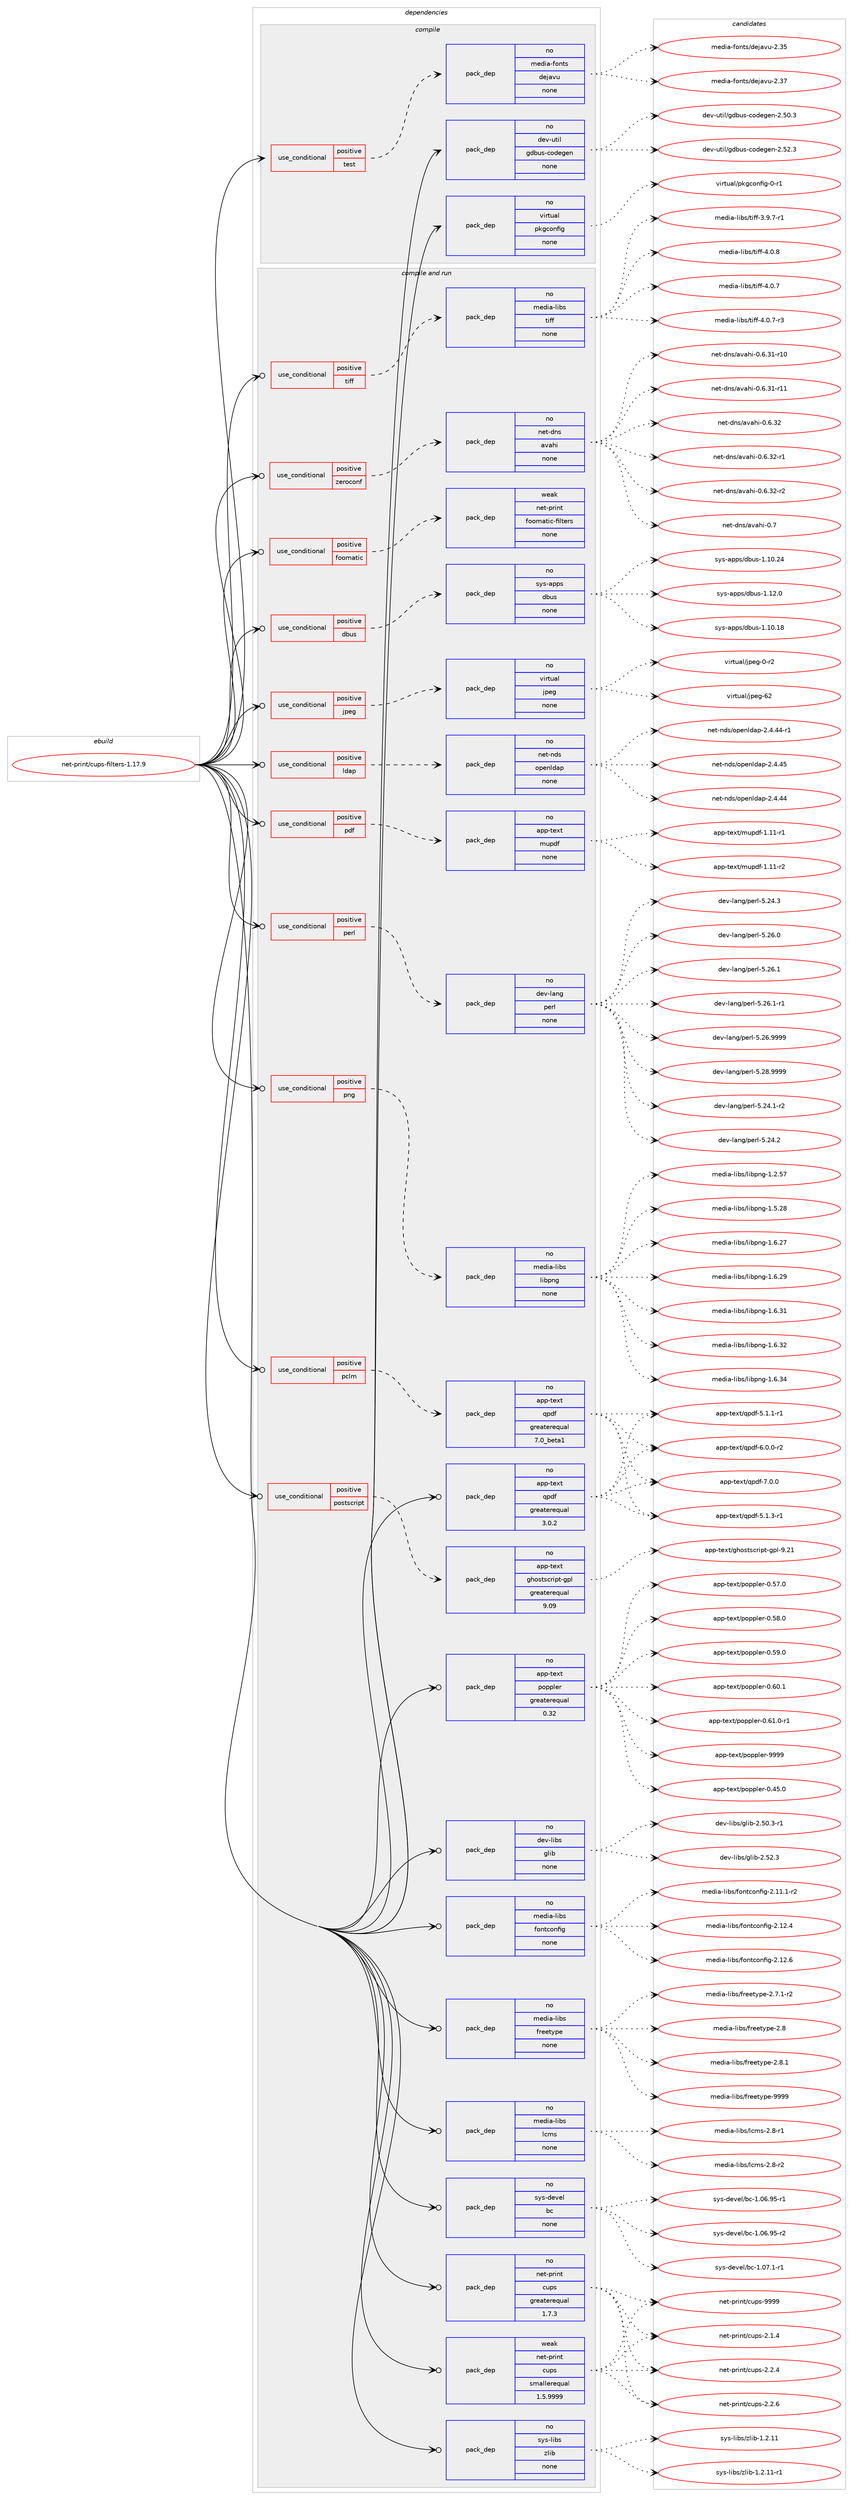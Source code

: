 digraph prolog {

# *************
# Graph options
# *************

newrank=true;
concentrate=true;
compound=true;
graph [rankdir=LR,fontname=Helvetica,fontsize=10,ranksep=1.5];#, ranksep=2.5, nodesep=0.2];
edge  [arrowhead=vee];
node  [fontname=Helvetica,fontsize=10];

# **********
# The ebuild
# **********

subgraph cluster_leftcol {
color=gray;
rank=same;
label=<<i>ebuild</i>>;
id [label="net-print/cups-filters-1.17.9", color=red, width=4, href="../net-print/cups-filters-1.17.9.svg"];
}

# ****************
# The dependencies
# ****************

subgraph cluster_midcol {
color=gray;
label=<<i>dependencies</i>>;
subgraph cluster_compile {
fillcolor="#eeeeee";
style=filled;
label=<<i>compile</i>>;
subgraph cond107614 {
dependency435736 [label=<<TABLE BORDER="0" CELLBORDER="1" CELLSPACING="0" CELLPADDING="4"><TR><TD ROWSPAN="3" CELLPADDING="10">use_conditional</TD></TR><TR><TD>positive</TD></TR><TR><TD>test</TD></TR></TABLE>>, shape=none, color=red];
subgraph pack320607 {
dependency435737 [label=<<TABLE BORDER="0" CELLBORDER="1" CELLSPACING="0" CELLPADDING="4" WIDTH="220"><TR><TD ROWSPAN="6" CELLPADDING="30">pack_dep</TD></TR><TR><TD WIDTH="110">no</TD></TR><TR><TD>media-fonts</TD></TR><TR><TD>dejavu</TD></TR><TR><TD>none</TD></TR><TR><TD></TD></TR></TABLE>>, shape=none, color=blue];
}
dependency435736:e -> dependency435737:w [weight=20,style="dashed",arrowhead="vee"];
}
id:e -> dependency435736:w [weight=20,style="solid",arrowhead="vee"];
subgraph pack320608 {
dependency435738 [label=<<TABLE BORDER="0" CELLBORDER="1" CELLSPACING="0" CELLPADDING="4" WIDTH="220"><TR><TD ROWSPAN="6" CELLPADDING="30">pack_dep</TD></TR><TR><TD WIDTH="110">no</TD></TR><TR><TD>dev-util</TD></TR><TR><TD>gdbus-codegen</TD></TR><TR><TD>none</TD></TR><TR><TD></TD></TR></TABLE>>, shape=none, color=blue];
}
id:e -> dependency435738:w [weight=20,style="solid",arrowhead="vee"];
subgraph pack320609 {
dependency435739 [label=<<TABLE BORDER="0" CELLBORDER="1" CELLSPACING="0" CELLPADDING="4" WIDTH="220"><TR><TD ROWSPAN="6" CELLPADDING="30">pack_dep</TD></TR><TR><TD WIDTH="110">no</TD></TR><TR><TD>virtual</TD></TR><TR><TD>pkgconfig</TD></TR><TR><TD>none</TD></TR><TR><TD></TD></TR></TABLE>>, shape=none, color=blue];
}
id:e -> dependency435739:w [weight=20,style="solid",arrowhead="vee"];
}
subgraph cluster_compileandrun {
fillcolor="#eeeeee";
style=filled;
label=<<i>compile and run</i>>;
subgraph cond107615 {
dependency435740 [label=<<TABLE BORDER="0" CELLBORDER="1" CELLSPACING="0" CELLPADDING="4"><TR><TD ROWSPAN="3" CELLPADDING="10">use_conditional</TD></TR><TR><TD>positive</TD></TR><TR><TD>dbus</TD></TR></TABLE>>, shape=none, color=red];
subgraph pack320610 {
dependency435741 [label=<<TABLE BORDER="0" CELLBORDER="1" CELLSPACING="0" CELLPADDING="4" WIDTH="220"><TR><TD ROWSPAN="6" CELLPADDING="30">pack_dep</TD></TR><TR><TD WIDTH="110">no</TD></TR><TR><TD>sys-apps</TD></TR><TR><TD>dbus</TD></TR><TR><TD>none</TD></TR><TR><TD></TD></TR></TABLE>>, shape=none, color=blue];
}
dependency435740:e -> dependency435741:w [weight=20,style="dashed",arrowhead="vee"];
}
id:e -> dependency435740:w [weight=20,style="solid",arrowhead="odotvee"];
subgraph cond107616 {
dependency435742 [label=<<TABLE BORDER="0" CELLBORDER="1" CELLSPACING="0" CELLPADDING="4"><TR><TD ROWSPAN="3" CELLPADDING="10">use_conditional</TD></TR><TR><TD>positive</TD></TR><TR><TD>foomatic</TD></TR></TABLE>>, shape=none, color=red];
subgraph pack320611 {
dependency435743 [label=<<TABLE BORDER="0" CELLBORDER="1" CELLSPACING="0" CELLPADDING="4" WIDTH="220"><TR><TD ROWSPAN="6" CELLPADDING="30">pack_dep</TD></TR><TR><TD WIDTH="110">weak</TD></TR><TR><TD>net-print</TD></TR><TR><TD>foomatic-filters</TD></TR><TR><TD>none</TD></TR><TR><TD></TD></TR></TABLE>>, shape=none, color=blue];
}
dependency435742:e -> dependency435743:w [weight=20,style="dashed",arrowhead="vee"];
}
id:e -> dependency435742:w [weight=20,style="solid",arrowhead="odotvee"];
subgraph cond107617 {
dependency435744 [label=<<TABLE BORDER="0" CELLBORDER="1" CELLSPACING="0" CELLPADDING="4"><TR><TD ROWSPAN="3" CELLPADDING="10">use_conditional</TD></TR><TR><TD>positive</TD></TR><TR><TD>jpeg</TD></TR></TABLE>>, shape=none, color=red];
subgraph pack320612 {
dependency435745 [label=<<TABLE BORDER="0" CELLBORDER="1" CELLSPACING="0" CELLPADDING="4" WIDTH="220"><TR><TD ROWSPAN="6" CELLPADDING="30">pack_dep</TD></TR><TR><TD WIDTH="110">no</TD></TR><TR><TD>virtual</TD></TR><TR><TD>jpeg</TD></TR><TR><TD>none</TD></TR><TR><TD></TD></TR></TABLE>>, shape=none, color=blue];
}
dependency435744:e -> dependency435745:w [weight=20,style="dashed",arrowhead="vee"];
}
id:e -> dependency435744:w [weight=20,style="solid",arrowhead="odotvee"];
subgraph cond107618 {
dependency435746 [label=<<TABLE BORDER="0" CELLBORDER="1" CELLSPACING="0" CELLPADDING="4"><TR><TD ROWSPAN="3" CELLPADDING="10">use_conditional</TD></TR><TR><TD>positive</TD></TR><TR><TD>ldap</TD></TR></TABLE>>, shape=none, color=red];
subgraph pack320613 {
dependency435747 [label=<<TABLE BORDER="0" CELLBORDER="1" CELLSPACING="0" CELLPADDING="4" WIDTH="220"><TR><TD ROWSPAN="6" CELLPADDING="30">pack_dep</TD></TR><TR><TD WIDTH="110">no</TD></TR><TR><TD>net-nds</TD></TR><TR><TD>openldap</TD></TR><TR><TD>none</TD></TR><TR><TD></TD></TR></TABLE>>, shape=none, color=blue];
}
dependency435746:e -> dependency435747:w [weight=20,style="dashed",arrowhead="vee"];
}
id:e -> dependency435746:w [weight=20,style="solid",arrowhead="odotvee"];
subgraph cond107619 {
dependency435748 [label=<<TABLE BORDER="0" CELLBORDER="1" CELLSPACING="0" CELLPADDING="4"><TR><TD ROWSPAN="3" CELLPADDING="10">use_conditional</TD></TR><TR><TD>positive</TD></TR><TR><TD>pclm</TD></TR></TABLE>>, shape=none, color=red];
subgraph pack320614 {
dependency435749 [label=<<TABLE BORDER="0" CELLBORDER="1" CELLSPACING="0" CELLPADDING="4" WIDTH="220"><TR><TD ROWSPAN="6" CELLPADDING="30">pack_dep</TD></TR><TR><TD WIDTH="110">no</TD></TR><TR><TD>app-text</TD></TR><TR><TD>qpdf</TD></TR><TR><TD>greaterequal</TD></TR><TR><TD>7.0_beta1</TD></TR></TABLE>>, shape=none, color=blue];
}
dependency435748:e -> dependency435749:w [weight=20,style="dashed",arrowhead="vee"];
}
id:e -> dependency435748:w [weight=20,style="solid",arrowhead="odotvee"];
subgraph cond107620 {
dependency435750 [label=<<TABLE BORDER="0" CELLBORDER="1" CELLSPACING="0" CELLPADDING="4"><TR><TD ROWSPAN="3" CELLPADDING="10">use_conditional</TD></TR><TR><TD>positive</TD></TR><TR><TD>pdf</TD></TR></TABLE>>, shape=none, color=red];
subgraph pack320615 {
dependency435751 [label=<<TABLE BORDER="0" CELLBORDER="1" CELLSPACING="0" CELLPADDING="4" WIDTH="220"><TR><TD ROWSPAN="6" CELLPADDING="30">pack_dep</TD></TR><TR><TD WIDTH="110">no</TD></TR><TR><TD>app-text</TD></TR><TR><TD>mupdf</TD></TR><TR><TD>none</TD></TR><TR><TD></TD></TR></TABLE>>, shape=none, color=blue];
}
dependency435750:e -> dependency435751:w [weight=20,style="dashed",arrowhead="vee"];
}
id:e -> dependency435750:w [weight=20,style="solid",arrowhead="odotvee"];
subgraph cond107621 {
dependency435752 [label=<<TABLE BORDER="0" CELLBORDER="1" CELLSPACING="0" CELLPADDING="4"><TR><TD ROWSPAN="3" CELLPADDING="10">use_conditional</TD></TR><TR><TD>positive</TD></TR><TR><TD>perl</TD></TR></TABLE>>, shape=none, color=red];
subgraph pack320616 {
dependency435753 [label=<<TABLE BORDER="0" CELLBORDER="1" CELLSPACING="0" CELLPADDING="4" WIDTH="220"><TR><TD ROWSPAN="6" CELLPADDING="30">pack_dep</TD></TR><TR><TD WIDTH="110">no</TD></TR><TR><TD>dev-lang</TD></TR><TR><TD>perl</TD></TR><TR><TD>none</TD></TR><TR><TD></TD></TR></TABLE>>, shape=none, color=blue];
}
dependency435752:e -> dependency435753:w [weight=20,style="dashed",arrowhead="vee"];
}
id:e -> dependency435752:w [weight=20,style="solid",arrowhead="odotvee"];
subgraph cond107622 {
dependency435754 [label=<<TABLE BORDER="0" CELLBORDER="1" CELLSPACING="0" CELLPADDING="4"><TR><TD ROWSPAN="3" CELLPADDING="10">use_conditional</TD></TR><TR><TD>positive</TD></TR><TR><TD>png</TD></TR></TABLE>>, shape=none, color=red];
subgraph pack320617 {
dependency435755 [label=<<TABLE BORDER="0" CELLBORDER="1" CELLSPACING="0" CELLPADDING="4" WIDTH="220"><TR><TD ROWSPAN="6" CELLPADDING="30">pack_dep</TD></TR><TR><TD WIDTH="110">no</TD></TR><TR><TD>media-libs</TD></TR><TR><TD>libpng</TD></TR><TR><TD>none</TD></TR><TR><TD></TD></TR></TABLE>>, shape=none, color=blue];
}
dependency435754:e -> dependency435755:w [weight=20,style="dashed",arrowhead="vee"];
}
id:e -> dependency435754:w [weight=20,style="solid",arrowhead="odotvee"];
subgraph cond107623 {
dependency435756 [label=<<TABLE BORDER="0" CELLBORDER="1" CELLSPACING="0" CELLPADDING="4"><TR><TD ROWSPAN="3" CELLPADDING="10">use_conditional</TD></TR><TR><TD>positive</TD></TR><TR><TD>postscript</TD></TR></TABLE>>, shape=none, color=red];
subgraph pack320618 {
dependency435757 [label=<<TABLE BORDER="0" CELLBORDER="1" CELLSPACING="0" CELLPADDING="4" WIDTH="220"><TR><TD ROWSPAN="6" CELLPADDING="30">pack_dep</TD></TR><TR><TD WIDTH="110">no</TD></TR><TR><TD>app-text</TD></TR><TR><TD>ghostscript-gpl</TD></TR><TR><TD>greaterequal</TD></TR><TR><TD>9.09</TD></TR></TABLE>>, shape=none, color=blue];
}
dependency435756:e -> dependency435757:w [weight=20,style="dashed",arrowhead="vee"];
}
id:e -> dependency435756:w [weight=20,style="solid",arrowhead="odotvee"];
subgraph cond107624 {
dependency435758 [label=<<TABLE BORDER="0" CELLBORDER="1" CELLSPACING="0" CELLPADDING="4"><TR><TD ROWSPAN="3" CELLPADDING="10">use_conditional</TD></TR><TR><TD>positive</TD></TR><TR><TD>tiff</TD></TR></TABLE>>, shape=none, color=red];
subgraph pack320619 {
dependency435759 [label=<<TABLE BORDER="0" CELLBORDER="1" CELLSPACING="0" CELLPADDING="4" WIDTH="220"><TR><TD ROWSPAN="6" CELLPADDING="30">pack_dep</TD></TR><TR><TD WIDTH="110">no</TD></TR><TR><TD>media-libs</TD></TR><TR><TD>tiff</TD></TR><TR><TD>none</TD></TR><TR><TD></TD></TR></TABLE>>, shape=none, color=blue];
}
dependency435758:e -> dependency435759:w [weight=20,style="dashed",arrowhead="vee"];
}
id:e -> dependency435758:w [weight=20,style="solid",arrowhead="odotvee"];
subgraph cond107625 {
dependency435760 [label=<<TABLE BORDER="0" CELLBORDER="1" CELLSPACING="0" CELLPADDING="4"><TR><TD ROWSPAN="3" CELLPADDING="10">use_conditional</TD></TR><TR><TD>positive</TD></TR><TR><TD>zeroconf</TD></TR></TABLE>>, shape=none, color=red];
subgraph pack320620 {
dependency435761 [label=<<TABLE BORDER="0" CELLBORDER="1" CELLSPACING="0" CELLPADDING="4" WIDTH="220"><TR><TD ROWSPAN="6" CELLPADDING="30">pack_dep</TD></TR><TR><TD WIDTH="110">no</TD></TR><TR><TD>net-dns</TD></TR><TR><TD>avahi</TD></TR><TR><TD>none</TD></TR><TR><TD></TD></TR></TABLE>>, shape=none, color=blue];
}
dependency435760:e -> dependency435761:w [weight=20,style="dashed",arrowhead="vee"];
}
id:e -> dependency435760:w [weight=20,style="solid",arrowhead="odotvee"];
subgraph pack320621 {
dependency435762 [label=<<TABLE BORDER="0" CELLBORDER="1" CELLSPACING="0" CELLPADDING="4" WIDTH="220"><TR><TD ROWSPAN="6" CELLPADDING="30">pack_dep</TD></TR><TR><TD WIDTH="110">no</TD></TR><TR><TD>app-text</TD></TR><TR><TD>poppler</TD></TR><TR><TD>greaterequal</TD></TR><TR><TD>0.32</TD></TR></TABLE>>, shape=none, color=blue];
}
id:e -> dependency435762:w [weight=20,style="solid",arrowhead="odotvee"];
subgraph pack320622 {
dependency435763 [label=<<TABLE BORDER="0" CELLBORDER="1" CELLSPACING="0" CELLPADDING="4" WIDTH="220"><TR><TD ROWSPAN="6" CELLPADDING="30">pack_dep</TD></TR><TR><TD WIDTH="110">no</TD></TR><TR><TD>app-text</TD></TR><TR><TD>qpdf</TD></TR><TR><TD>greaterequal</TD></TR><TR><TD>3.0.2</TD></TR></TABLE>>, shape=none, color=blue];
}
id:e -> dependency435763:w [weight=20,style="solid",arrowhead="odotvee"];
subgraph pack320623 {
dependency435764 [label=<<TABLE BORDER="0" CELLBORDER="1" CELLSPACING="0" CELLPADDING="4" WIDTH="220"><TR><TD ROWSPAN="6" CELLPADDING="30">pack_dep</TD></TR><TR><TD WIDTH="110">no</TD></TR><TR><TD>dev-libs</TD></TR><TR><TD>glib</TD></TR><TR><TD>none</TD></TR><TR><TD></TD></TR></TABLE>>, shape=none, color=blue];
}
id:e -> dependency435764:w [weight=20,style="solid",arrowhead="odotvee"];
subgraph pack320624 {
dependency435765 [label=<<TABLE BORDER="0" CELLBORDER="1" CELLSPACING="0" CELLPADDING="4" WIDTH="220"><TR><TD ROWSPAN="6" CELLPADDING="30">pack_dep</TD></TR><TR><TD WIDTH="110">no</TD></TR><TR><TD>media-libs</TD></TR><TR><TD>fontconfig</TD></TR><TR><TD>none</TD></TR><TR><TD></TD></TR></TABLE>>, shape=none, color=blue];
}
id:e -> dependency435765:w [weight=20,style="solid",arrowhead="odotvee"];
subgraph pack320625 {
dependency435766 [label=<<TABLE BORDER="0" CELLBORDER="1" CELLSPACING="0" CELLPADDING="4" WIDTH="220"><TR><TD ROWSPAN="6" CELLPADDING="30">pack_dep</TD></TR><TR><TD WIDTH="110">no</TD></TR><TR><TD>media-libs</TD></TR><TR><TD>freetype</TD></TR><TR><TD>none</TD></TR><TR><TD></TD></TR></TABLE>>, shape=none, color=blue];
}
id:e -> dependency435766:w [weight=20,style="solid",arrowhead="odotvee"];
subgraph pack320626 {
dependency435767 [label=<<TABLE BORDER="0" CELLBORDER="1" CELLSPACING="0" CELLPADDING="4" WIDTH="220"><TR><TD ROWSPAN="6" CELLPADDING="30">pack_dep</TD></TR><TR><TD WIDTH="110">no</TD></TR><TR><TD>media-libs</TD></TR><TR><TD>lcms</TD></TR><TR><TD>none</TD></TR><TR><TD></TD></TR></TABLE>>, shape=none, color=blue];
}
id:e -> dependency435767:w [weight=20,style="solid",arrowhead="odotvee"];
subgraph pack320627 {
dependency435768 [label=<<TABLE BORDER="0" CELLBORDER="1" CELLSPACING="0" CELLPADDING="4" WIDTH="220"><TR><TD ROWSPAN="6" CELLPADDING="30">pack_dep</TD></TR><TR><TD WIDTH="110">no</TD></TR><TR><TD>net-print</TD></TR><TR><TD>cups</TD></TR><TR><TD>greaterequal</TD></TR><TR><TD>1.7.3</TD></TR></TABLE>>, shape=none, color=blue];
}
id:e -> dependency435768:w [weight=20,style="solid",arrowhead="odotvee"];
subgraph pack320628 {
dependency435769 [label=<<TABLE BORDER="0" CELLBORDER="1" CELLSPACING="0" CELLPADDING="4" WIDTH="220"><TR><TD ROWSPAN="6" CELLPADDING="30">pack_dep</TD></TR><TR><TD WIDTH="110">no</TD></TR><TR><TD>sys-devel</TD></TR><TR><TD>bc</TD></TR><TR><TD>none</TD></TR><TR><TD></TD></TR></TABLE>>, shape=none, color=blue];
}
id:e -> dependency435769:w [weight=20,style="solid",arrowhead="odotvee"];
subgraph pack320629 {
dependency435770 [label=<<TABLE BORDER="0" CELLBORDER="1" CELLSPACING="0" CELLPADDING="4" WIDTH="220"><TR><TD ROWSPAN="6" CELLPADDING="30">pack_dep</TD></TR><TR><TD WIDTH="110">no</TD></TR><TR><TD>sys-libs</TD></TR><TR><TD>zlib</TD></TR><TR><TD>none</TD></TR><TR><TD></TD></TR></TABLE>>, shape=none, color=blue];
}
id:e -> dependency435770:w [weight=20,style="solid",arrowhead="odotvee"];
subgraph pack320630 {
dependency435771 [label=<<TABLE BORDER="0" CELLBORDER="1" CELLSPACING="0" CELLPADDING="4" WIDTH="220"><TR><TD ROWSPAN="6" CELLPADDING="30">pack_dep</TD></TR><TR><TD WIDTH="110">weak</TD></TR><TR><TD>net-print</TD></TR><TR><TD>cups</TD></TR><TR><TD>smallerequal</TD></TR><TR><TD>1.5.9999</TD></TR></TABLE>>, shape=none, color=blue];
}
id:e -> dependency435771:w [weight=20,style="solid",arrowhead="odotvee"];
}
subgraph cluster_run {
fillcolor="#eeeeee";
style=filled;
label=<<i>run</i>>;
}
}

# **************
# The candidates
# **************

subgraph cluster_choices {
rank=same;
color=gray;
label=<<i>candidates</i>>;

subgraph choice320607 {
color=black;
nodesep=1;
choice109101100105974510211111011611547100101106971181174550465153 [label="media-fonts/dejavu-2.35", color=red, width=4,href="../media-fonts/dejavu-2.35.svg"];
choice109101100105974510211111011611547100101106971181174550465155 [label="media-fonts/dejavu-2.37", color=red, width=4,href="../media-fonts/dejavu-2.37.svg"];
dependency435737:e -> choice109101100105974510211111011611547100101106971181174550465153:w [style=dotted,weight="100"];
dependency435737:e -> choice109101100105974510211111011611547100101106971181174550465155:w [style=dotted,weight="100"];
}
subgraph choice320608 {
color=black;
nodesep=1;
choice100101118451171161051084710310098117115459911110010110310111045504653484651 [label="dev-util/gdbus-codegen-2.50.3", color=red, width=4,href="../dev-util/gdbus-codegen-2.50.3.svg"];
choice100101118451171161051084710310098117115459911110010110310111045504653504651 [label="dev-util/gdbus-codegen-2.52.3", color=red, width=4,href="../dev-util/gdbus-codegen-2.52.3.svg"];
dependency435738:e -> choice100101118451171161051084710310098117115459911110010110310111045504653484651:w [style=dotted,weight="100"];
dependency435738:e -> choice100101118451171161051084710310098117115459911110010110310111045504653504651:w [style=dotted,weight="100"];
}
subgraph choice320609 {
color=black;
nodesep=1;
choice11810511411611797108471121071039911111010210510345484511449 [label="virtual/pkgconfig-0-r1", color=red, width=4,href="../virtual/pkgconfig-0-r1.svg"];
dependency435739:e -> choice11810511411611797108471121071039911111010210510345484511449:w [style=dotted,weight="100"];
}
subgraph choice320610 {
color=black;
nodesep=1;
choice115121115459711211211547100981171154549464948464956 [label="sys-apps/dbus-1.10.18", color=red, width=4,href="../sys-apps/dbus-1.10.18.svg"];
choice115121115459711211211547100981171154549464948465052 [label="sys-apps/dbus-1.10.24", color=red, width=4,href="../sys-apps/dbus-1.10.24.svg"];
choice1151211154597112112115471009811711545494649504648 [label="sys-apps/dbus-1.12.0", color=red, width=4,href="../sys-apps/dbus-1.12.0.svg"];
dependency435741:e -> choice115121115459711211211547100981171154549464948464956:w [style=dotted,weight="100"];
dependency435741:e -> choice115121115459711211211547100981171154549464948465052:w [style=dotted,weight="100"];
dependency435741:e -> choice1151211154597112112115471009811711545494649504648:w [style=dotted,weight="100"];
}
subgraph choice320611 {
color=black;
nodesep=1;
}
subgraph choice320612 {
color=black;
nodesep=1;
choice118105114116117971084710611210110345484511450 [label="virtual/jpeg-0-r2", color=red, width=4,href="../virtual/jpeg-0-r2.svg"];
choice1181051141161179710847106112101103455450 [label="virtual/jpeg-62", color=red, width=4,href="../virtual/jpeg-62.svg"];
dependency435745:e -> choice118105114116117971084710611210110345484511450:w [style=dotted,weight="100"];
dependency435745:e -> choice1181051141161179710847106112101103455450:w [style=dotted,weight="100"];
}
subgraph choice320613 {
color=black;
nodesep=1;
choice11010111645110100115471111121011101081009711245504652465252 [label="net-nds/openldap-2.4.44", color=red, width=4,href="../net-nds/openldap-2.4.44.svg"];
choice110101116451101001154711111210111010810097112455046524652524511449 [label="net-nds/openldap-2.4.44-r1", color=red, width=4,href="../net-nds/openldap-2.4.44-r1.svg"];
choice11010111645110100115471111121011101081009711245504652465253 [label="net-nds/openldap-2.4.45", color=red, width=4,href="../net-nds/openldap-2.4.45.svg"];
dependency435747:e -> choice11010111645110100115471111121011101081009711245504652465252:w [style=dotted,weight="100"];
dependency435747:e -> choice110101116451101001154711111210111010810097112455046524652524511449:w [style=dotted,weight="100"];
dependency435747:e -> choice11010111645110100115471111121011101081009711245504652465253:w [style=dotted,weight="100"];
}
subgraph choice320614 {
color=black;
nodesep=1;
choice9711211245116101120116471131121001024553464946494511449 [label="app-text/qpdf-5.1.1-r1", color=red, width=4,href="../app-text/qpdf-5.1.1-r1.svg"];
choice9711211245116101120116471131121001024553464946514511449 [label="app-text/qpdf-5.1.3-r1", color=red, width=4,href="../app-text/qpdf-5.1.3-r1.svg"];
choice9711211245116101120116471131121001024554464846484511450 [label="app-text/qpdf-6.0.0-r2", color=red, width=4,href="../app-text/qpdf-6.0.0-r2.svg"];
choice971121124511610112011647113112100102455546484648 [label="app-text/qpdf-7.0.0", color=red, width=4,href="../app-text/qpdf-7.0.0.svg"];
dependency435749:e -> choice9711211245116101120116471131121001024553464946494511449:w [style=dotted,weight="100"];
dependency435749:e -> choice9711211245116101120116471131121001024553464946514511449:w [style=dotted,weight="100"];
dependency435749:e -> choice9711211245116101120116471131121001024554464846484511450:w [style=dotted,weight="100"];
dependency435749:e -> choice971121124511610112011647113112100102455546484648:w [style=dotted,weight="100"];
}
subgraph choice320615 {
color=black;
nodesep=1;
choice97112112451161011201164710911711210010245494649494511449 [label="app-text/mupdf-1.11-r1", color=red, width=4,href="../app-text/mupdf-1.11-r1.svg"];
choice97112112451161011201164710911711210010245494649494511450 [label="app-text/mupdf-1.11-r2", color=red, width=4,href="../app-text/mupdf-1.11-r2.svg"];
dependency435751:e -> choice97112112451161011201164710911711210010245494649494511449:w [style=dotted,weight="100"];
dependency435751:e -> choice97112112451161011201164710911711210010245494649494511450:w [style=dotted,weight="100"];
}
subgraph choice320616 {
color=black;
nodesep=1;
choice100101118451089711010347112101114108455346505246494511450 [label="dev-lang/perl-5.24.1-r2", color=red, width=4,href="../dev-lang/perl-5.24.1-r2.svg"];
choice10010111845108971101034711210111410845534650524650 [label="dev-lang/perl-5.24.2", color=red, width=4,href="../dev-lang/perl-5.24.2.svg"];
choice10010111845108971101034711210111410845534650524651 [label="dev-lang/perl-5.24.3", color=red, width=4,href="../dev-lang/perl-5.24.3.svg"];
choice10010111845108971101034711210111410845534650544648 [label="dev-lang/perl-5.26.0", color=red, width=4,href="../dev-lang/perl-5.26.0.svg"];
choice10010111845108971101034711210111410845534650544649 [label="dev-lang/perl-5.26.1", color=red, width=4,href="../dev-lang/perl-5.26.1.svg"];
choice100101118451089711010347112101114108455346505446494511449 [label="dev-lang/perl-5.26.1-r1", color=red, width=4,href="../dev-lang/perl-5.26.1-r1.svg"];
choice10010111845108971101034711210111410845534650544657575757 [label="dev-lang/perl-5.26.9999", color=red, width=4,href="../dev-lang/perl-5.26.9999.svg"];
choice10010111845108971101034711210111410845534650564657575757 [label="dev-lang/perl-5.28.9999", color=red, width=4,href="../dev-lang/perl-5.28.9999.svg"];
dependency435753:e -> choice100101118451089711010347112101114108455346505246494511450:w [style=dotted,weight="100"];
dependency435753:e -> choice10010111845108971101034711210111410845534650524650:w [style=dotted,weight="100"];
dependency435753:e -> choice10010111845108971101034711210111410845534650524651:w [style=dotted,weight="100"];
dependency435753:e -> choice10010111845108971101034711210111410845534650544648:w [style=dotted,weight="100"];
dependency435753:e -> choice10010111845108971101034711210111410845534650544649:w [style=dotted,weight="100"];
dependency435753:e -> choice100101118451089711010347112101114108455346505446494511449:w [style=dotted,weight="100"];
dependency435753:e -> choice10010111845108971101034711210111410845534650544657575757:w [style=dotted,weight="100"];
dependency435753:e -> choice10010111845108971101034711210111410845534650564657575757:w [style=dotted,weight="100"];
}
subgraph choice320617 {
color=black;
nodesep=1;
choice109101100105974510810598115471081059811211010345494650465355 [label="media-libs/libpng-1.2.57", color=red, width=4,href="../media-libs/libpng-1.2.57.svg"];
choice109101100105974510810598115471081059811211010345494653465056 [label="media-libs/libpng-1.5.28", color=red, width=4,href="../media-libs/libpng-1.5.28.svg"];
choice109101100105974510810598115471081059811211010345494654465055 [label="media-libs/libpng-1.6.27", color=red, width=4,href="../media-libs/libpng-1.6.27.svg"];
choice109101100105974510810598115471081059811211010345494654465057 [label="media-libs/libpng-1.6.29", color=red, width=4,href="../media-libs/libpng-1.6.29.svg"];
choice109101100105974510810598115471081059811211010345494654465149 [label="media-libs/libpng-1.6.31", color=red, width=4,href="../media-libs/libpng-1.6.31.svg"];
choice109101100105974510810598115471081059811211010345494654465150 [label="media-libs/libpng-1.6.32", color=red, width=4,href="../media-libs/libpng-1.6.32.svg"];
choice109101100105974510810598115471081059811211010345494654465152 [label="media-libs/libpng-1.6.34", color=red, width=4,href="../media-libs/libpng-1.6.34.svg"];
dependency435755:e -> choice109101100105974510810598115471081059811211010345494650465355:w [style=dotted,weight="100"];
dependency435755:e -> choice109101100105974510810598115471081059811211010345494653465056:w [style=dotted,weight="100"];
dependency435755:e -> choice109101100105974510810598115471081059811211010345494654465055:w [style=dotted,weight="100"];
dependency435755:e -> choice109101100105974510810598115471081059811211010345494654465057:w [style=dotted,weight="100"];
dependency435755:e -> choice109101100105974510810598115471081059811211010345494654465149:w [style=dotted,weight="100"];
dependency435755:e -> choice109101100105974510810598115471081059811211010345494654465150:w [style=dotted,weight="100"];
dependency435755:e -> choice109101100105974510810598115471081059811211010345494654465152:w [style=dotted,weight="100"];
}
subgraph choice320618 {
color=black;
nodesep=1;
choice97112112451161011201164710310411111511611599114105112116451031121084557465049 [label="app-text/ghostscript-gpl-9.21", color=red, width=4,href="../app-text/ghostscript-gpl-9.21.svg"];
dependency435757:e -> choice97112112451161011201164710310411111511611599114105112116451031121084557465049:w [style=dotted,weight="100"];
}
subgraph choice320619 {
color=black;
nodesep=1;
choice109101100105974510810598115471161051021024551465746554511449 [label="media-libs/tiff-3.9.7-r1", color=red, width=4,href="../media-libs/tiff-3.9.7-r1.svg"];
choice10910110010597451081059811547116105102102455246484655 [label="media-libs/tiff-4.0.7", color=red, width=4,href="../media-libs/tiff-4.0.7.svg"];
choice109101100105974510810598115471161051021024552464846554511451 [label="media-libs/tiff-4.0.7-r3", color=red, width=4,href="../media-libs/tiff-4.0.7-r3.svg"];
choice10910110010597451081059811547116105102102455246484656 [label="media-libs/tiff-4.0.8", color=red, width=4,href="../media-libs/tiff-4.0.8.svg"];
dependency435759:e -> choice109101100105974510810598115471161051021024551465746554511449:w [style=dotted,weight="100"];
dependency435759:e -> choice10910110010597451081059811547116105102102455246484655:w [style=dotted,weight="100"];
dependency435759:e -> choice109101100105974510810598115471161051021024552464846554511451:w [style=dotted,weight="100"];
dependency435759:e -> choice10910110010597451081059811547116105102102455246484656:w [style=dotted,weight="100"];
}
subgraph choice320620 {
color=black;
nodesep=1;
choice1101011164510011011547971189710410545484654465149451144948 [label="net-dns/avahi-0.6.31-r10", color=red, width=4,href="../net-dns/avahi-0.6.31-r10.svg"];
choice1101011164510011011547971189710410545484654465149451144949 [label="net-dns/avahi-0.6.31-r11", color=red, width=4,href="../net-dns/avahi-0.6.31-r11.svg"];
choice1101011164510011011547971189710410545484654465150 [label="net-dns/avahi-0.6.32", color=red, width=4,href="../net-dns/avahi-0.6.32.svg"];
choice11010111645100110115479711897104105454846544651504511449 [label="net-dns/avahi-0.6.32-r1", color=red, width=4,href="../net-dns/avahi-0.6.32-r1.svg"];
choice11010111645100110115479711897104105454846544651504511450 [label="net-dns/avahi-0.6.32-r2", color=red, width=4,href="../net-dns/avahi-0.6.32-r2.svg"];
choice1101011164510011011547971189710410545484655 [label="net-dns/avahi-0.7", color=red, width=4,href="../net-dns/avahi-0.7.svg"];
dependency435761:e -> choice1101011164510011011547971189710410545484654465149451144948:w [style=dotted,weight="100"];
dependency435761:e -> choice1101011164510011011547971189710410545484654465149451144949:w [style=dotted,weight="100"];
dependency435761:e -> choice1101011164510011011547971189710410545484654465150:w [style=dotted,weight="100"];
dependency435761:e -> choice11010111645100110115479711897104105454846544651504511449:w [style=dotted,weight="100"];
dependency435761:e -> choice11010111645100110115479711897104105454846544651504511450:w [style=dotted,weight="100"];
dependency435761:e -> choice1101011164510011011547971189710410545484655:w [style=dotted,weight="100"];
}
subgraph choice320621 {
color=black;
nodesep=1;
choice97112112451161011201164711211111211210810111445484652534648 [label="app-text/poppler-0.45.0", color=red, width=4,href="../app-text/poppler-0.45.0.svg"];
choice97112112451161011201164711211111211210810111445484653554648 [label="app-text/poppler-0.57.0", color=red, width=4,href="../app-text/poppler-0.57.0.svg"];
choice97112112451161011201164711211111211210810111445484653564648 [label="app-text/poppler-0.58.0", color=red, width=4,href="../app-text/poppler-0.58.0.svg"];
choice97112112451161011201164711211111211210810111445484653574648 [label="app-text/poppler-0.59.0", color=red, width=4,href="../app-text/poppler-0.59.0.svg"];
choice97112112451161011201164711211111211210810111445484654484649 [label="app-text/poppler-0.60.1", color=red, width=4,href="../app-text/poppler-0.60.1.svg"];
choice971121124511610112011647112111112112108101114454846544946484511449 [label="app-text/poppler-0.61.0-r1", color=red, width=4,href="../app-text/poppler-0.61.0-r1.svg"];
choice9711211245116101120116471121111121121081011144557575757 [label="app-text/poppler-9999", color=red, width=4,href="../app-text/poppler-9999.svg"];
dependency435762:e -> choice97112112451161011201164711211111211210810111445484652534648:w [style=dotted,weight="100"];
dependency435762:e -> choice97112112451161011201164711211111211210810111445484653554648:w [style=dotted,weight="100"];
dependency435762:e -> choice97112112451161011201164711211111211210810111445484653564648:w [style=dotted,weight="100"];
dependency435762:e -> choice97112112451161011201164711211111211210810111445484653574648:w [style=dotted,weight="100"];
dependency435762:e -> choice97112112451161011201164711211111211210810111445484654484649:w [style=dotted,weight="100"];
dependency435762:e -> choice971121124511610112011647112111112112108101114454846544946484511449:w [style=dotted,weight="100"];
dependency435762:e -> choice9711211245116101120116471121111121121081011144557575757:w [style=dotted,weight="100"];
}
subgraph choice320622 {
color=black;
nodesep=1;
choice9711211245116101120116471131121001024553464946494511449 [label="app-text/qpdf-5.1.1-r1", color=red, width=4,href="../app-text/qpdf-5.1.1-r1.svg"];
choice9711211245116101120116471131121001024553464946514511449 [label="app-text/qpdf-5.1.3-r1", color=red, width=4,href="../app-text/qpdf-5.1.3-r1.svg"];
choice9711211245116101120116471131121001024554464846484511450 [label="app-text/qpdf-6.0.0-r2", color=red, width=4,href="../app-text/qpdf-6.0.0-r2.svg"];
choice971121124511610112011647113112100102455546484648 [label="app-text/qpdf-7.0.0", color=red, width=4,href="../app-text/qpdf-7.0.0.svg"];
dependency435763:e -> choice9711211245116101120116471131121001024553464946494511449:w [style=dotted,weight="100"];
dependency435763:e -> choice9711211245116101120116471131121001024553464946514511449:w [style=dotted,weight="100"];
dependency435763:e -> choice9711211245116101120116471131121001024554464846484511450:w [style=dotted,weight="100"];
dependency435763:e -> choice971121124511610112011647113112100102455546484648:w [style=dotted,weight="100"];
}
subgraph choice320623 {
color=black;
nodesep=1;
choice10010111845108105981154710310810598455046534846514511449 [label="dev-libs/glib-2.50.3-r1", color=red, width=4,href="../dev-libs/glib-2.50.3-r1.svg"];
choice1001011184510810598115471031081059845504653504651 [label="dev-libs/glib-2.52.3", color=red, width=4,href="../dev-libs/glib-2.52.3.svg"];
dependency435764:e -> choice10010111845108105981154710310810598455046534846514511449:w [style=dotted,weight="100"];
dependency435764:e -> choice1001011184510810598115471031081059845504653504651:w [style=dotted,weight="100"];
}
subgraph choice320624 {
color=black;
nodesep=1;
choice1091011001059745108105981154710211111011699111110102105103455046494946494511450 [label="media-libs/fontconfig-2.11.1-r2", color=red, width=4,href="../media-libs/fontconfig-2.11.1-r2.svg"];
choice109101100105974510810598115471021111101169911111010210510345504649504652 [label="media-libs/fontconfig-2.12.4", color=red, width=4,href="../media-libs/fontconfig-2.12.4.svg"];
choice109101100105974510810598115471021111101169911111010210510345504649504654 [label="media-libs/fontconfig-2.12.6", color=red, width=4,href="../media-libs/fontconfig-2.12.6.svg"];
dependency435765:e -> choice1091011001059745108105981154710211111011699111110102105103455046494946494511450:w [style=dotted,weight="100"];
dependency435765:e -> choice109101100105974510810598115471021111101169911111010210510345504649504652:w [style=dotted,weight="100"];
dependency435765:e -> choice109101100105974510810598115471021111101169911111010210510345504649504654:w [style=dotted,weight="100"];
}
subgraph choice320625 {
color=black;
nodesep=1;
choice109101100105974510810598115471021141011011161211121014550465546494511450 [label="media-libs/freetype-2.7.1-r2", color=red, width=4,href="../media-libs/freetype-2.7.1-r2.svg"];
choice1091011001059745108105981154710211410110111612111210145504656 [label="media-libs/freetype-2.8", color=red, width=4,href="../media-libs/freetype-2.8.svg"];
choice10910110010597451081059811547102114101101116121112101455046564649 [label="media-libs/freetype-2.8.1", color=red, width=4,href="../media-libs/freetype-2.8.1.svg"];
choice109101100105974510810598115471021141011011161211121014557575757 [label="media-libs/freetype-9999", color=red, width=4,href="../media-libs/freetype-9999.svg"];
dependency435766:e -> choice109101100105974510810598115471021141011011161211121014550465546494511450:w [style=dotted,weight="100"];
dependency435766:e -> choice1091011001059745108105981154710211410110111612111210145504656:w [style=dotted,weight="100"];
dependency435766:e -> choice10910110010597451081059811547102114101101116121112101455046564649:w [style=dotted,weight="100"];
dependency435766:e -> choice109101100105974510810598115471021141011011161211121014557575757:w [style=dotted,weight="100"];
}
subgraph choice320626 {
color=black;
nodesep=1;
choice1091011001059745108105981154710899109115455046564511449 [label="media-libs/lcms-2.8-r1", color=red, width=4,href="../media-libs/lcms-2.8-r1.svg"];
choice1091011001059745108105981154710899109115455046564511450 [label="media-libs/lcms-2.8-r2", color=red, width=4,href="../media-libs/lcms-2.8-r2.svg"];
dependency435767:e -> choice1091011001059745108105981154710899109115455046564511449:w [style=dotted,weight="100"];
dependency435767:e -> choice1091011001059745108105981154710899109115455046564511450:w [style=dotted,weight="100"];
}
subgraph choice320627 {
color=black;
nodesep=1;
choice110101116451121141051101164799117112115455046494652 [label="net-print/cups-2.1.4", color=red, width=4,href="../net-print/cups-2.1.4.svg"];
choice110101116451121141051101164799117112115455046504652 [label="net-print/cups-2.2.4", color=red, width=4,href="../net-print/cups-2.2.4.svg"];
choice110101116451121141051101164799117112115455046504654 [label="net-print/cups-2.2.6", color=red, width=4,href="../net-print/cups-2.2.6.svg"];
choice1101011164511211410511011647991171121154557575757 [label="net-print/cups-9999", color=red, width=4,href="../net-print/cups-9999.svg"];
dependency435768:e -> choice110101116451121141051101164799117112115455046494652:w [style=dotted,weight="100"];
dependency435768:e -> choice110101116451121141051101164799117112115455046504652:w [style=dotted,weight="100"];
dependency435768:e -> choice110101116451121141051101164799117112115455046504654:w [style=dotted,weight="100"];
dependency435768:e -> choice1101011164511211410511011647991171121154557575757:w [style=dotted,weight="100"];
}
subgraph choice320628 {
color=black;
nodesep=1;
choice1151211154510010111810110847989945494648544657534511449 [label="sys-devel/bc-1.06.95-r1", color=red, width=4,href="../sys-devel/bc-1.06.95-r1.svg"];
choice1151211154510010111810110847989945494648544657534511450 [label="sys-devel/bc-1.06.95-r2", color=red, width=4,href="../sys-devel/bc-1.06.95-r2.svg"];
choice11512111545100101118101108479899454946485546494511449 [label="sys-devel/bc-1.07.1-r1", color=red, width=4,href="../sys-devel/bc-1.07.1-r1.svg"];
dependency435769:e -> choice1151211154510010111810110847989945494648544657534511449:w [style=dotted,weight="100"];
dependency435769:e -> choice1151211154510010111810110847989945494648544657534511450:w [style=dotted,weight="100"];
dependency435769:e -> choice11512111545100101118101108479899454946485546494511449:w [style=dotted,weight="100"];
}
subgraph choice320629 {
color=black;
nodesep=1;
choice1151211154510810598115471221081059845494650464949 [label="sys-libs/zlib-1.2.11", color=red, width=4,href="../sys-libs/zlib-1.2.11.svg"];
choice11512111545108105981154712210810598454946504649494511449 [label="sys-libs/zlib-1.2.11-r1", color=red, width=4,href="../sys-libs/zlib-1.2.11-r1.svg"];
dependency435770:e -> choice1151211154510810598115471221081059845494650464949:w [style=dotted,weight="100"];
dependency435770:e -> choice11512111545108105981154712210810598454946504649494511449:w [style=dotted,weight="100"];
}
subgraph choice320630 {
color=black;
nodesep=1;
choice110101116451121141051101164799117112115455046494652 [label="net-print/cups-2.1.4", color=red, width=4,href="../net-print/cups-2.1.4.svg"];
choice110101116451121141051101164799117112115455046504652 [label="net-print/cups-2.2.4", color=red, width=4,href="../net-print/cups-2.2.4.svg"];
choice110101116451121141051101164799117112115455046504654 [label="net-print/cups-2.2.6", color=red, width=4,href="../net-print/cups-2.2.6.svg"];
choice1101011164511211410511011647991171121154557575757 [label="net-print/cups-9999", color=red, width=4,href="../net-print/cups-9999.svg"];
dependency435771:e -> choice110101116451121141051101164799117112115455046494652:w [style=dotted,weight="100"];
dependency435771:e -> choice110101116451121141051101164799117112115455046504652:w [style=dotted,weight="100"];
dependency435771:e -> choice110101116451121141051101164799117112115455046504654:w [style=dotted,weight="100"];
dependency435771:e -> choice1101011164511211410511011647991171121154557575757:w [style=dotted,weight="100"];
}
}

}

